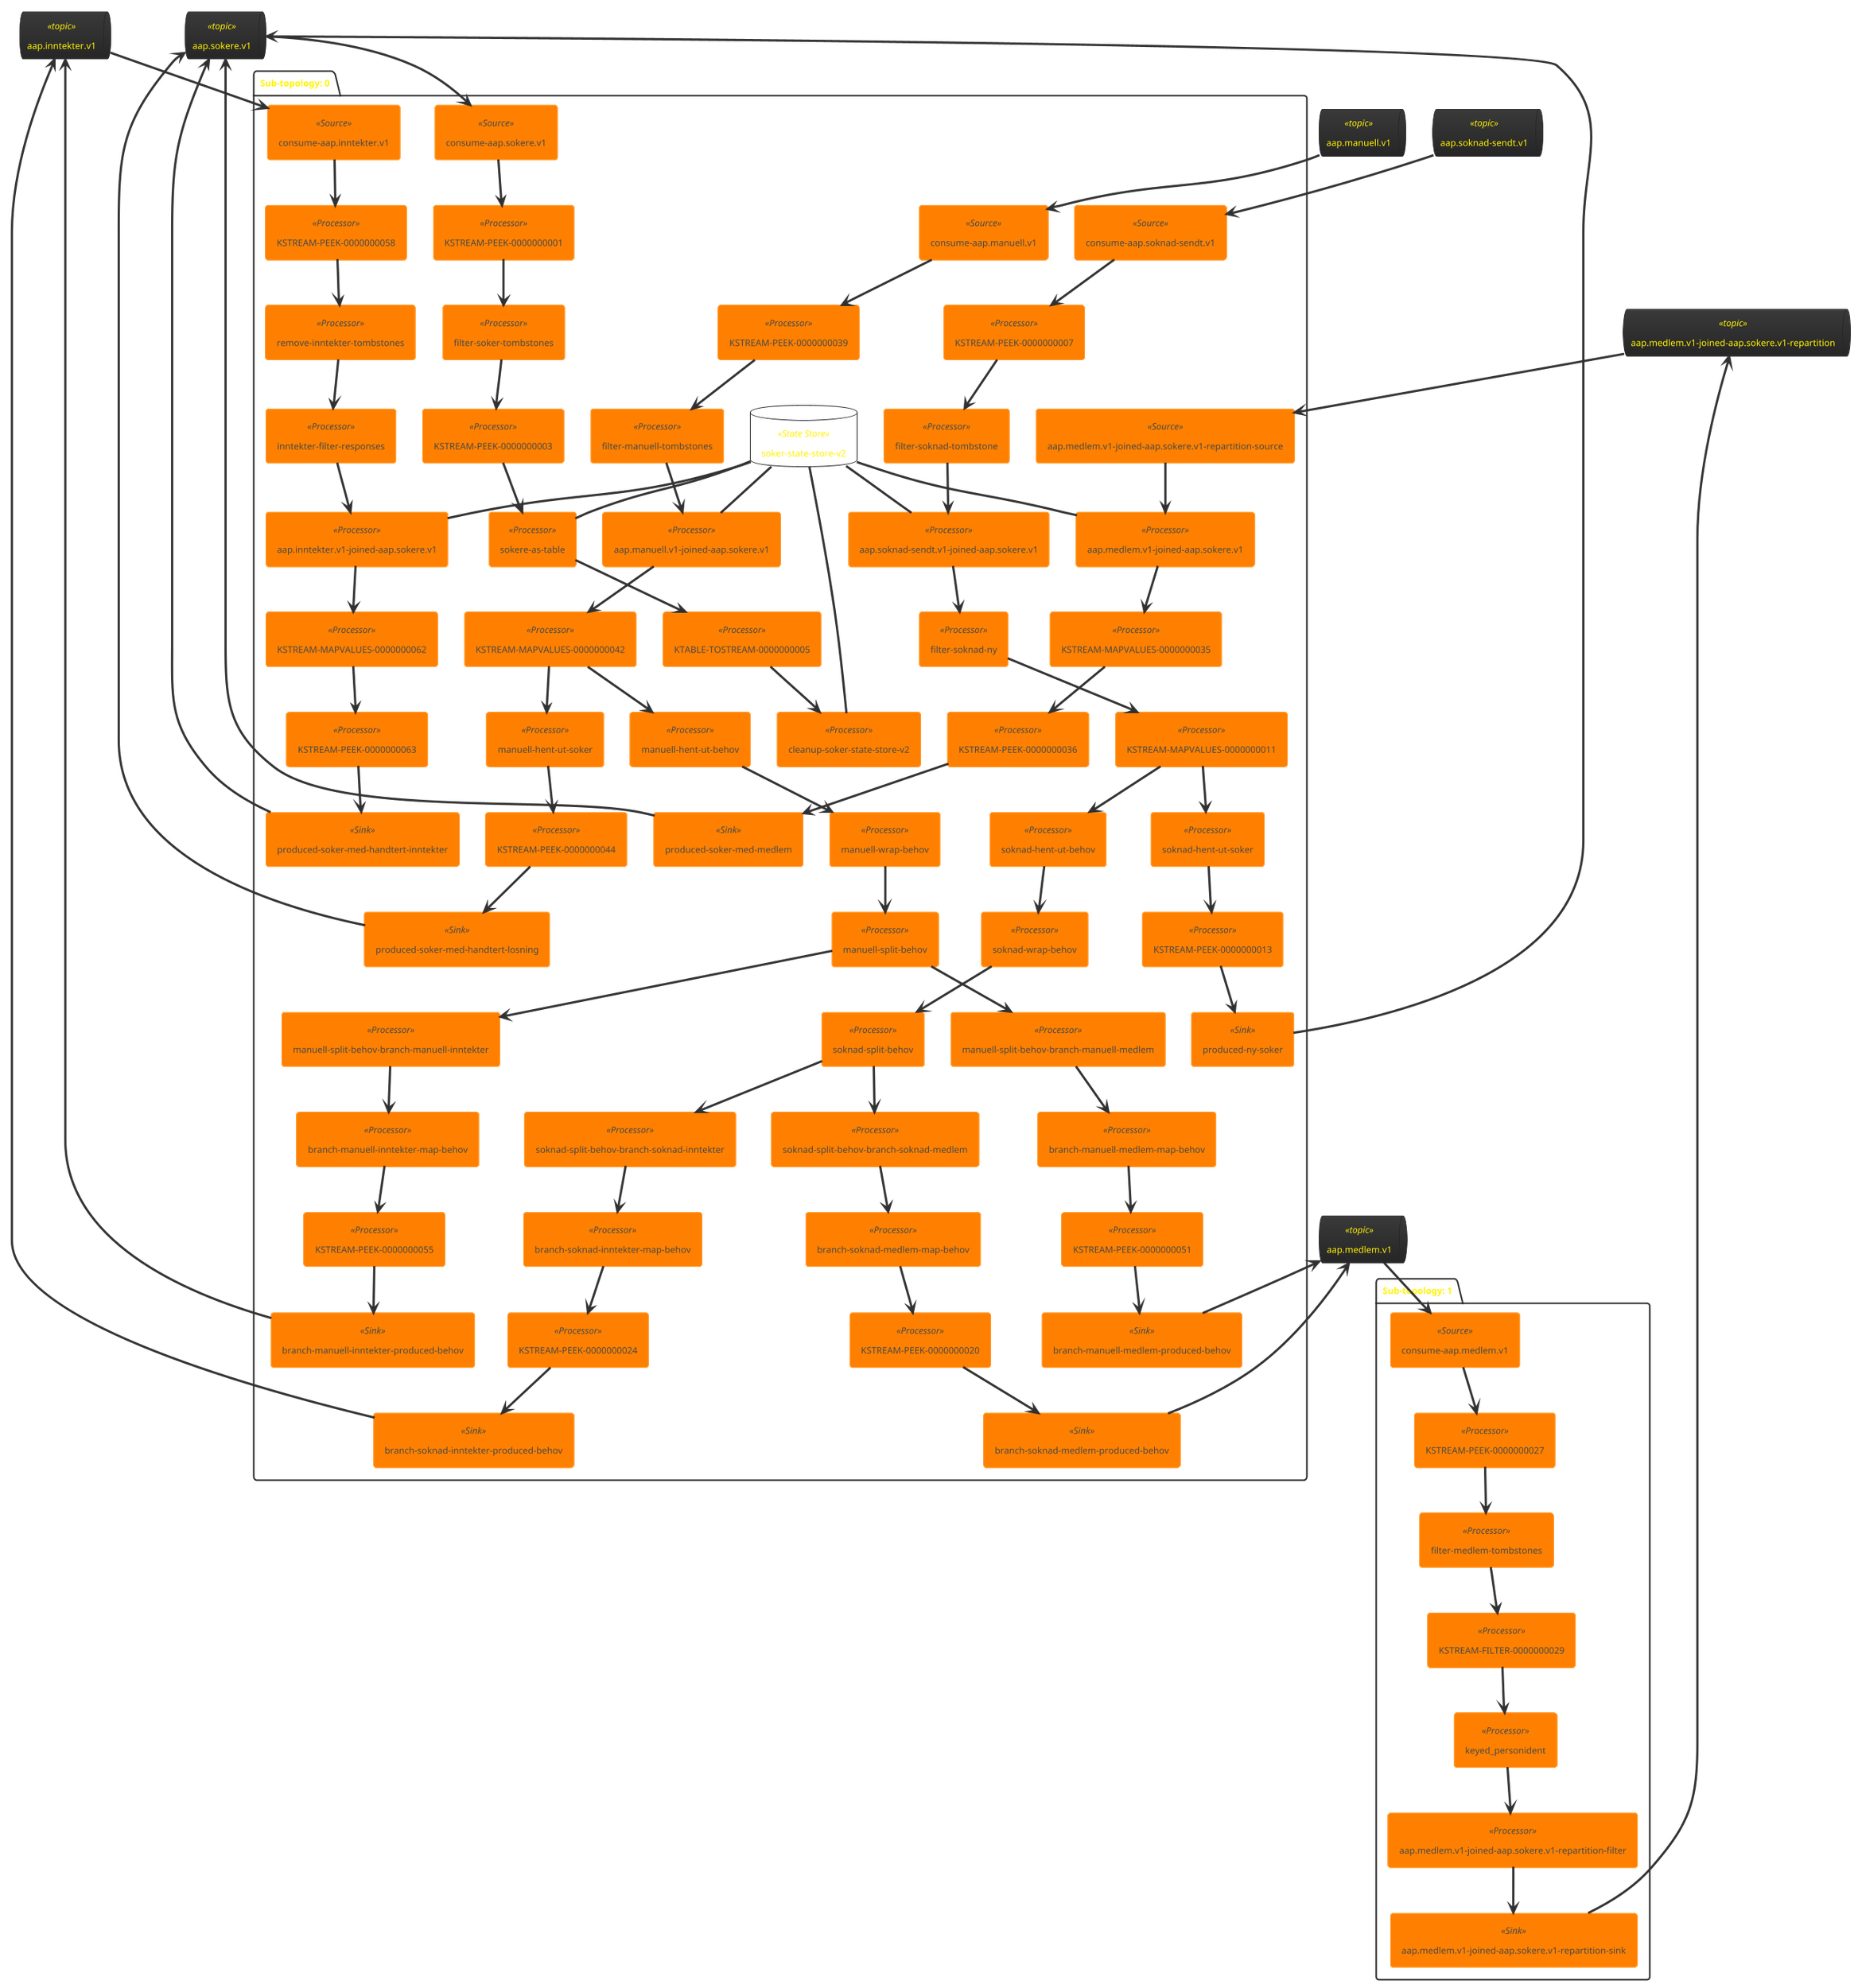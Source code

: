 @startuml
!theme black-knight
queue "aap.inntekter.v1" <<topic>> as aap_inntekter_v1
queue "aap.medlem.v1" <<topic>> as aap_medlem_v1
queue "aap.sokere.v1" <<topic>> as aap_sokere_v1
queue "aap.soknad-sendt.v1" <<topic>> as aap_soknad_sendt_v1
queue "aap.manuell.v1" <<topic>> as aap_manuell_v1
queue "aap.medlem.v1-joined-aap.sokere.v1-repartition" <<topic>> as aap_medlem_v1_joined_aap_sokere_v1_repartition
package "Sub-topology: 0" {
	database "soker-state-store-v2" <<State Store>> as soker_state_store_v2
	agent "consume-aap.soknad-sendt.v1" <<Source>> as consume_aap_soknad_sendt_v1
	agent "KSTREAM-PEEK-0000000007" <<Processor>> as KSTREAM_PEEK_0000000007
	agent "consume-aap.manuell.v1" <<Source>> as consume_aap_manuell_v1
	agent "KSTREAM-PEEK-0000000039" <<Processor>> as KSTREAM_PEEK_0000000039
	agent "filter-soknad-tombstone" <<Processor>> as filter_soknad_tombstone
	agent "aap.soknad-sendt.v1-joined-aap.sokere.v1" <<Processor>> as aap_soknad_sendt_v1_joined_aap_sokere_v1
	agent "filter-manuell-tombstones" <<Processor>> as filter_manuell_tombstones
	agent "aap.manuell.v1-joined-aap.sokere.v1" <<Processor>> as aap_manuell_v1_joined_aap_sokere_v1
	agent "filter-soknad-ny" <<Processor>> as filter_soknad_ny
	agent "KSTREAM-MAPVALUES-0000000011" <<Processor>> as KSTREAM_MAPVALUES_0000000011
	agent "KSTREAM-MAPVALUES-0000000042" <<Processor>> as KSTREAM_MAPVALUES_0000000042
	agent "manuell-hent-ut-behov" <<Processor>> as manuell_hent_ut_behov
	agent "soknad-hent-ut-behov" <<Processor>> as soknad_hent_ut_behov
	agent "manuell-wrap-behov" <<Processor>> as manuell_wrap_behov
	agent "soknad-wrap-behov" <<Processor>> as soknad_wrap_behov
	agent "manuell-split-behov" <<Processor>> as manuell_split_behov
	agent "soknad-split-behov" <<Processor>> as soknad_split_behov
	agent "consume-aap.inntekter.v1" <<Source>> as consume_aap_inntekter_v1
	agent "KSTREAM-PEEK-0000000058" <<Processor>> as KSTREAM_PEEK_0000000058
	agent "consume-aap.sokere.v1" <<Source>> as consume_aap_sokere_v1
	agent "KSTREAM-PEEK-0000000001" <<Processor>> as KSTREAM_PEEK_0000000001
	agent "remove-inntekter-tombstones" <<Processor>> as remove_inntekter_tombstones
	agent "aap.medlem.v1-joined-aap.sokere.v1-repartition-source" <<Source>> as aap_medlem_v1_joined_aap_sokere_v1_repartition_source
	agent "filter-soker-tombstones" <<Processor>> as filter_soker_tombstones
	agent "inntekter-filter-responses" <<Processor>> as inntekter_filter_responses
	agent "KSTREAM-PEEK-0000000003" <<Processor>> as KSTREAM_PEEK_0000000003
	agent "aap.inntekter.v1-joined-aap.sokere.v1" <<Processor>> as aap_inntekter_v1_joined_aap_sokere_v1
	agent "aap.medlem.v1-joined-aap.sokere.v1" <<Processor>> as aap_medlem_v1_joined_aap_sokere_v1
	agent "manuell-split-behov-branch-manuell-inntekter" <<Processor>> as manuell_split_behov_branch_manuell_inntekter
	agent "manuell-split-behov-branch-manuell-medlem" <<Processor>> as manuell_split_behov_branch_manuell_medlem
	agent "soknad-split-behov-branch-soknad-inntekter" <<Processor>> as soknad_split_behov_branch_soknad_inntekter
	agent "soknad-split-behov-branch-soknad-medlem" <<Processor>> as soknad_split_behov_branch_soknad_medlem
	agent "KSTREAM-MAPVALUES-0000000035" <<Processor>> as KSTREAM_MAPVALUES_0000000035
	agent "KSTREAM-MAPVALUES-0000000062" <<Processor>> as KSTREAM_MAPVALUES_0000000062
	agent "branch-manuell-inntekter-map-behov" <<Processor>> as branch_manuell_inntekter_map_behov
	agent "branch-manuell-medlem-map-behov" <<Processor>> as branch_manuell_medlem_map_behov
	agent "branch-soknad-inntekter-map-behov" <<Processor>> as branch_soknad_inntekter_map_behov
	agent "branch-soknad-medlem-map-behov" <<Processor>> as branch_soknad_medlem_map_behov
	agent "manuell-hent-ut-soker" <<Processor>> as manuell_hent_ut_soker
	agent "sokere-as-table" <<Processor>> as sokere_as_table
	agent "soknad-hent-ut-soker" <<Processor>> as soknad_hent_ut_soker
	agent "KSTREAM-PEEK-0000000013" <<Processor>> as KSTREAM_PEEK_0000000013
	agent "KSTREAM-PEEK-0000000020" <<Processor>> as KSTREAM_PEEK_0000000020
	agent "KSTREAM-PEEK-0000000024" <<Processor>> as KSTREAM_PEEK_0000000024
	agent "KSTREAM-PEEK-0000000036" <<Processor>> as KSTREAM_PEEK_0000000036
	agent "KSTREAM-PEEK-0000000044" <<Processor>> as KSTREAM_PEEK_0000000044
	agent "KSTREAM-PEEK-0000000051" <<Processor>> as KSTREAM_PEEK_0000000051
	agent "KSTREAM-PEEK-0000000055" <<Processor>> as KSTREAM_PEEK_0000000055
	agent "KSTREAM-PEEK-0000000063" <<Processor>> as KSTREAM_PEEK_0000000063
	agent "KTABLE-TOSTREAM-0000000005" <<Processor>> as KTABLE_TOSTREAM_0000000005
	agent "branch-manuell-inntekter-produced-behov" <<Sink>> as branch_manuell_inntekter_produced_behov
	agent "branch-manuell-medlem-produced-behov" <<Sink>> as branch_manuell_medlem_produced_behov
	agent "branch-soknad-inntekter-produced-behov" <<Sink>> as branch_soknad_inntekter_produced_behov
	agent "branch-soknad-medlem-produced-behov" <<Sink>> as branch_soknad_medlem_produced_behov
	agent "cleanup-soker-state-store-v2" <<Processor>> as cleanup_soker_state_store_v2
	agent "produced-ny-soker" <<Sink>> as produced_ny_soker
	agent "produced-soker-med-handtert-inntekter" <<Sink>> as produced_soker_med_handtert_inntekter
	agent "produced-soker-med-handtert-losning" <<Sink>> as produced_soker_med_handtert_losning
	agent "produced-soker-med-medlem" <<Sink>> as produced_soker_med_medlem
	aap_soknad_sendt_v1 --> consume_aap_soknad_sendt_v1
	aap_manuell_v1 --> consume_aap_manuell_v1
	soker_state_store_v2 -- aap_soknad_sendt_v1_joined_aap_sokere_v1
	soker_state_store_v2 -- aap_manuell_v1_joined_aap_sokere_v1
	aap_inntekter_v1 --> consume_aap_inntekter_v1
	aap_sokere_v1 --> consume_aap_sokere_v1
	aap_medlem_v1_joined_aap_sokere_v1_repartition --> aap_medlem_v1_joined_aap_sokere_v1_repartition_source
	soker_state_store_v2 -- aap_inntekter_v1_joined_aap_sokere_v1
	soker_state_store_v2 -- aap_medlem_v1_joined_aap_sokere_v1
	soker_state_store_v2 -- sokere_as_table
	aap_inntekter_v1 <-- branch_manuell_inntekter_produced_behov
	aap_medlem_v1 <-- branch_manuell_medlem_produced_behov
	aap_inntekter_v1 <-- branch_soknad_inntekter_produced_behov
	aap_medlem_v1 <-- branch_soknad_medlem_produced_behov
	soker_state_store_v2 -- cleanup_soker_state_store_v2
	aap_sokere_v1 <-- produced_ny_soker
	aap_sokere_v1 <-- produced_soker_med_handtert_inntekter
	aap_sokere_v1 <-- produced_soker_med_handtert_losning
	aap_sokere_v1 <-- produced_soker_med_medlem
	consume_aap_soknad_sendt_v1 --> KSTREAM_PEEK_0000000007
	KSTREAM_PEEK_0000000007 --> filter_soknad_tombstone
	consume_aap_manuell_v1 --> KSTREAM_PEEK_0000000039
	KSTREAM_PEEK_0000000039 --> filter_manuell_tombstones
	filter_soknad_tombstone --> aap_soknad_sendt_v1_joined_aap_sokere_v1
	aap_soknad_sendt_v1_joined_aap_sokere_v1 --> filter_soknad_ny
	filter_manuell_tombstones --> aap_manuell_v1_joined_aap_sokere_v1
	aap_manuell_v1_joined_aap_sokere_v1 --> KSTREAM_MAPVALUES_0000000042
	filter_soknad_ny --> KSTREAM_MAPVALUES_0000000011
	KSTREAM_MAPVALUES_0000000011 --> soknad_hent_ut_behov
	KSTREAM_MAPVALUES_0000000011 --> soknad_hent_ut_soker
	KSTREAM_MAPVALUES_0000000042 --> manuell_hent_ut_behov
	KSTREAM_MAPVALUES_0000000042 --> manuell_hent_ut_soker
	manuell_hent_ut_behov --> manuell_wrap_behov
	soknad_hent_ut_behov --> soknad_wrap_behov
	manuell_wrap_behov --> manuell_split_behov
	soknad_wrap_behov --> soknad_split_behov
	manuell_split_behov --> manuell_split_behov_branch_manuell_medlem
	manuell_split_behov --> manuell_split_behov_branch_manuell_inntekter
	soknad_split_behov --> soknad_split_behov_branch_soknad_medlem
	soknad_split_behov --> soknad_split_behov_branch_soknad_inntekter
	consume_aap_inntekter_v1 --> KSTREAM_PEEK_0000000058
	KSTREAM_PEEK_0000000058 --> remove_inntekter_tombstones
	consume_aap_sokere_v1 --> KSTREAM_PEEK_0000000001
	KSTREAM_PEEK_0000000001 --> filter_soker_tombstones
	remove_inntekter_tombstones --> inntekter_filter_responses
	aap_medlem_v1_joined_aap_sokere_v1_repartition_source --> aap_medlem_v1_joined_aap_sokere_v1
	filter_soker_tombstones --> KSTREAM_PEEK_0000000003
	inntekter_filter_responses --> aap_inntekter_v1_joined_aap_sokere_v1
	KSTREAM_PEEK_0000000003 --> sokere_as_table
	aap_inntekter_v1_joined_aap_sokere_v1 --> KSTREAM_MAPVALUES_0000000062
	aap_medlem_v1_joined_aap_sokere_v1 --> KSTREAM_MAPVALUES_0000000035
	manuell_split_behov_branch_manuell_inntekter --> branch_manuell_inntekter_map_behov
	manuell_split_behov_branch_manuell_medlem --> branch_manuell_medlem_map_behov
	soknad_split_behov_branch_soknad_inntekter --> branch_soknad_inntekter_map_behov
	soknad_split_behov_branch_soknad_medlem --> branch_soknad_medlem_map_behov
	KSTREAM_MAPVALUES_0000000035 --> KSTREAM_PEEK_0000000036
	KSTREAM_MAPVALUES_0000000062 --> KSTREAM_PEEK_0000000063
	branch_manuell_inntekter_map_behov --> KSTREAM_PEEK_0000000055
	branch_manuell_medlem_map_behov --> KSTREAM_PEEK_0000000051
	branch_soknad_inntekter_map_behov --> KSTREAM_PEEK_0000000024
	branch_soknad_medlem_map_behov --> KSTREAM_PEEK_0000000020
	manuell_hent_ut_soker --> KSTREAM_PEEK_0000000044
	sokere_as_table --> KTABLE_TOSTREAM_0000000005
	soknad_hent_ut_soker --> KSTREAM_PEEK_0000000013
	KSTREAM_PEEK_0000000013 --> produced_ny_soker
	KSTREAM_PEEK_0000000020 --> branch_soknad_medlem_produced_behov
	KSTREAM_PEEK_0000000024 --> branch_soknad_inntekter_produced_behov
	KSTREAM_PEEK_0000000036 --> produced_soker_med_medlem
	KSTREAM_PEEK_0000000044 --> produced_soker_med_handtert_losning
	KSTREAM_PEEK_0000000051 --> branch_manuell_medlem_produced_behov
	KSTREAM_PEEK_0000000055 --> branch_manuell_inntekter_produced_behov
	KSTREAM_PEEK_0000000063 --> produced_soker_med_handtert_inntekter
	KTABLE_TOSTREAM_0000000005 --> cleanup_soker_state_store_v2
}
package "Sub-topology: 1" {
	agent "consume-aap.medlem.v1" <<Source>> as consume_aap_medlem_v1
	agent "KSTREAM-PEEK-0000000027" <<Processor>> as KSTREAM_PEEK_0000000027
	agent "filter-medlem-tombstones" <<Processor>> as filter_medlem_tombstones
	agent "KSTREAM-FILTER-0000000029" <<Processor>> as KSTREAM_FILTER_0000000029
	agent "keyed_personident" <<Processor>> as keyed_personident
	agent "aap.medlem.v1-joined-aap.sokere.v1-repartition-filter" <<Processor>> as aap_medlem_v1_joined_aap_sokere_v1_repartition_filter
	agent "aap.medlem.v1-joined-aap.sokere.v1-repartition-sink" <<Sink>> as aap_medlem_v1_joined_aap_sokere_v1_repartition_sink
	aap_medlem_v1 --> consume_aap_medlem_v1
	aap_medlem_v1_joined_aap_sokere_v1_repartition <-- aap_medlem_v1_joined_aap_sokere_v1_repartition_sink
	consume_aap_medlem_v1 --> KSTREAM_PEEK_0000000027
	KSTREAM_PEEK_0000000027 --> filter_medlem_tombstones
	filter_medlem_tombstones --> KSTREAM_FILTER_0000000029
	KSTREAM_FILTER_0000000029 --> keyed_personident
	keyed_personident --> aap_medlem_v1_joined_aap_sokere_v1_repartition_filter
	aap_medlem_v1_joined_aap_sokere_v1_repartition_filter --> aap_medlem_v1_joined_aap_sokere_v1_repartition_sink
}
@enduml